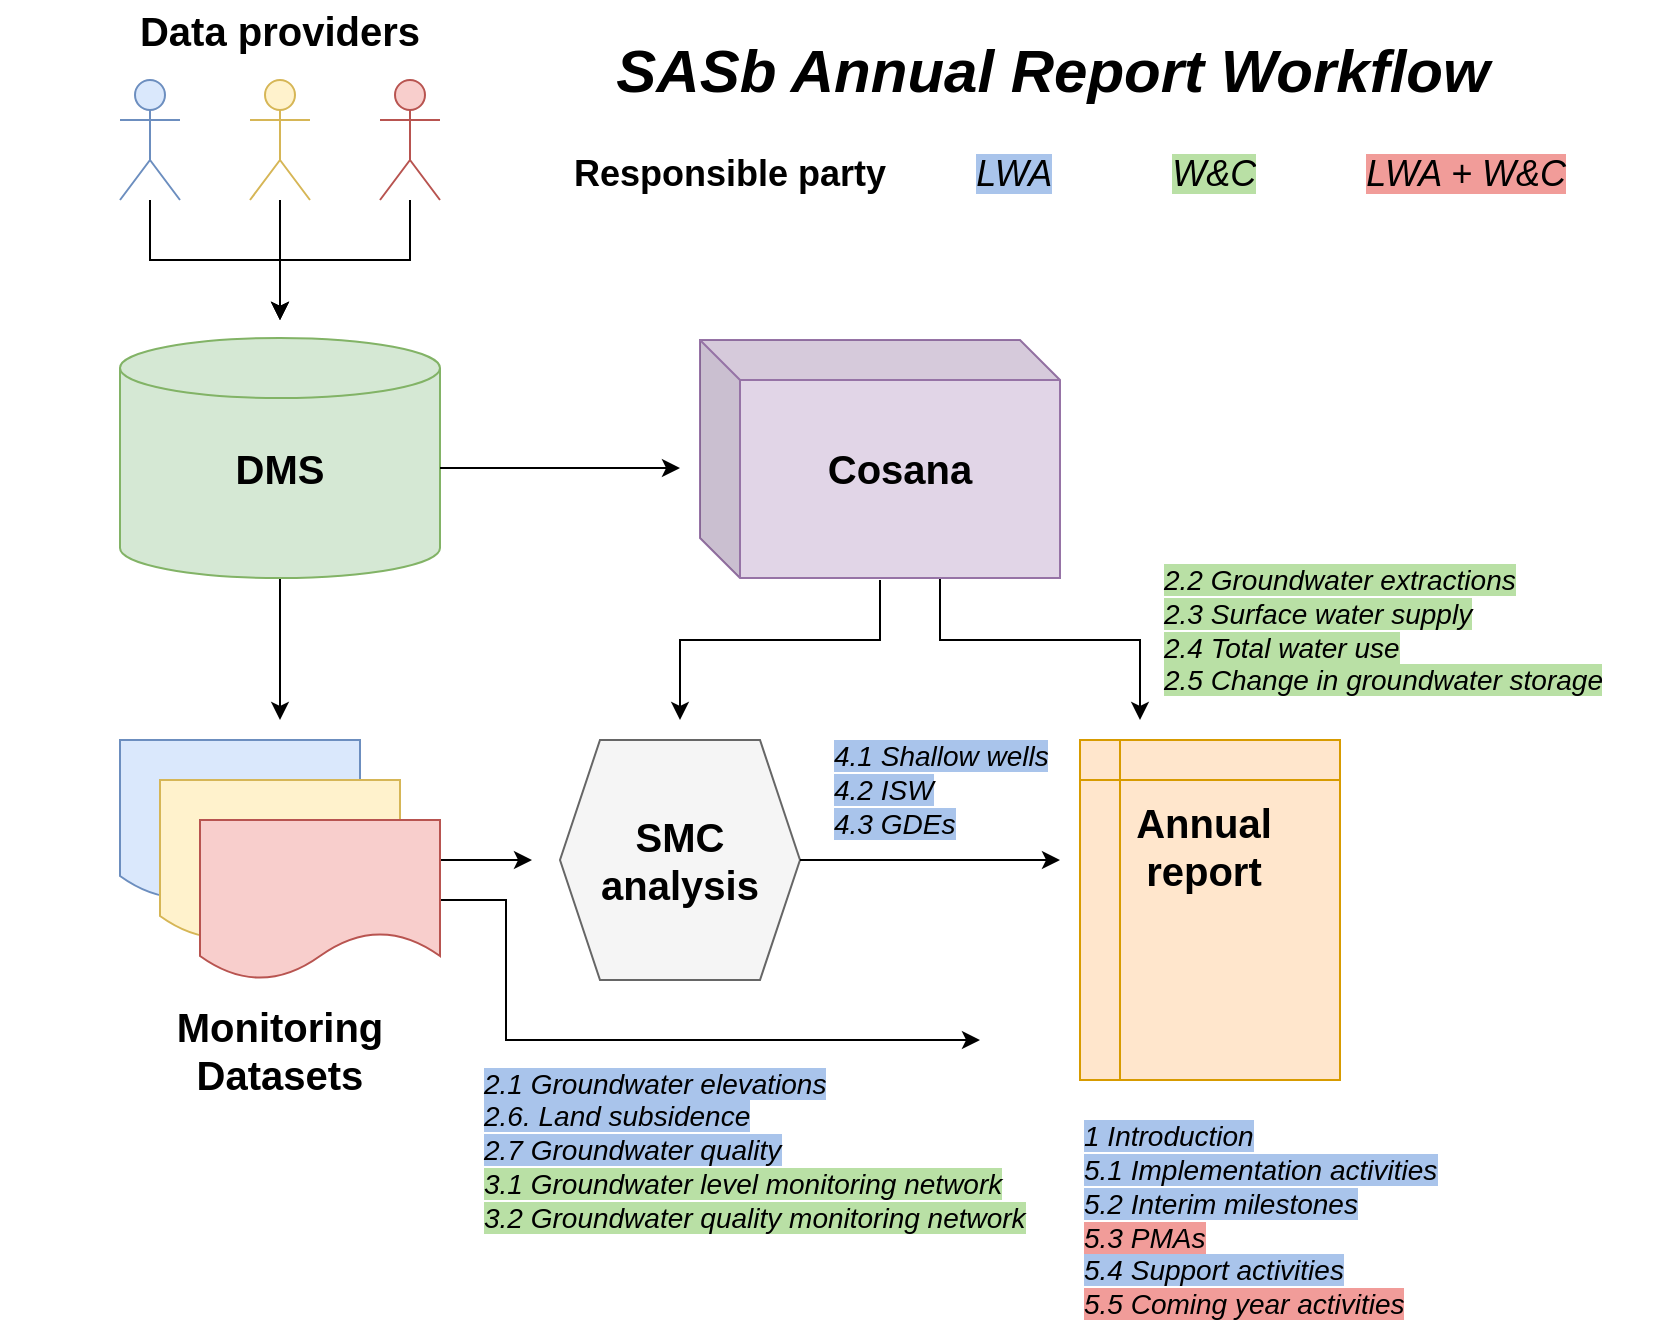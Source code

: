 <mxfile version="15.8.6" type="github">
  <diagram id="TS-0sg0qIK4w21vJPw6Y" name="Page-1">
    <mxGraphModel dx="1250" dy="811" grid="1" gridSize="10" guides="1" tooltips="1" connect="1" arrows="1" fold="1" page="1" pageScale="1" pageWidth="850" pageHeight="1100" math="0" shadow="0">
      <root>
        <mxCell id="0" />
        <mxCell id="1" parent="0" />
        <mxCell id="ibKIXqcFg7Qy6oh_62os-23" value="" style="edgeStyle=orthogonalEdgeStyle;rounded=0;orthogonalLoop=1;jettySize=auto;html=1;fontSize=20;" parent="1" source="ibKIXqcFg7Qy6oh_62os-1" edge="1">
          <mxGeometry relative="1" as="geometry">
            <mxPoint x="160" y="360" as="targetPoint" />
          </mxGeometry>
        </mxCell>
        <mxCell id="ibKIXqcFg7Qy6oh_62os-1" value="" style="shape=cylinder3;whiteSpace=wrap;html=1;boundedLbl=1;backgroundOutline=1;size=15;fillColor=#d5e8d4;strokeColor=#82b366;" parent="1" vertex="1">
          <mxGeometry x="80" y="169" width="160" height="120" as="geometry" />
        </mxCell>
        <mxCell id="ibKIXqcFg7Qy6oh_62os-16" value="" style="edgeStyle=orthogonalEdgeStyle;rounded=0;orthogonalLoop=1;jettySize=auto;html=1;fontSize=20;" parent="1" source="ibKIXqcFg7Qy6oh_62os-2" edge="1">
          <mxGeometry relative="1" as="geometry">
            <mxPoint x="160" y="160" as="targetPoint" />
            <Array as="points">
              <mxPoint x="95" y="130" />
              <mxPoint x="160" y="130" />
            </Array>
          </mxGeometry>
        </mxCell>
        <mxCell id="ibKIXqcFg7Qy6oh_62os-2" value="" style="shape=umlActor;verticalLabelPosition=bottom;verticalAlign=top;html=1;outlineConnect=0;fillColor=#dae8fc;strokeColor=#6c8ebf;" parent="1" vertex="1">
          <mxGeometry x="80" y="40" width="30" height="60" as="geometry" />
        </mxCell>
        <mxCell id="ibKIXqcFg7Qy6oh_62os-17" value="" style="edgeStyle=orthogonalEdgeStyle;rounded=0;orthogonalLoop=1;jettySize=auto;html=1;fontSize=20;" parent="1" source="ibKIXqcFg7Qy6oh_62os-3" edge="1">
          <mxGeometry relative="1" as="geometry">
            <mxPoint x="160" y="160" as="targetPoint" />
          </mxGeometry>
        </mxCell>
        <mxCell id="ibKIXqcFg7Qy6oh_62os-3" value="" style="shape=umlActor;verticalLabelPosition=bottom;verticalAlign=top;html=1;outlineConnect=0;fillColor=#fff2cc;strokeColor=#d6b656;" parent="1" vertex="1">
          <mxGeometry x="145" y="40" width="30" height="60" as="geometry" />
        </mxCell>
        <mxCell id="ibKIXqcFg7Qy6oh_62os-18" value="" style="edgeStyle=orthogonalEdgeStyle;rounded=0;orthogonalLoop=1;jettySize=auto;html=1;fontSize=20;" parent="1" source="ibKIXqcFg7Qy6oh_62os-4" edge="1">
          <mxGeometry relative="1" as="geometry">
            <mxPoint x="160" y="160" as="targetPoint" />
            <Array as="points">
              <mxPoint x="225" y="130" />
              <mxPoint x="160" y="130" />
            </Array>
          </mxGeometry>
        </mxCell>
        <mxCell id="ibKIXqcFg7Qy6oh_62os-4" value="" style="shape=umlActor;verticalLabelPosition=bottom;verticalAlign=top;html=1;outlineConnect=0;fillColor=#f8cecc;strokeColor=#b85450;" parent="1" vertex="1">
          <mxGeometry x="210" y="40" width="30" height="60" as="geometry" />
        </mxCell>
        <mxCell id="ibKIXqcFg7Qy6oh_62os-14" value="&lt;font size=&quot;1&quot;&gt;&lt;b style=&quot;font-size: 20px&quot;&gt;Data providers&lt;/b&gt;&lt;/font&gt;" style="text;html=1;strokeColor=none;fillColor=none;align=center;verticalAlign=middle;whiteSpace=wrap;rounded=0;" parent="1" vertex="1">
          <mxGeometry x="80" width="160" height="30" as="geometry" />
        </mxCell>
        <mxCell id="ibKIXqcFg7Qy6oh_62os-29" value="" style="edgeStyle=orthogonalEdgeStyle;rounded=0;orthogonalLoop=1;jettySize=auto;html=1;fontSize=20;" parent="1" source="ibKIXqcFg7Qy6oh_62os-15" edge="1">
          <mxGeometry relative="1" as="geometry">
            <mxPoint x="360" y="234" as="targetPoint" />
          </mxGeometry>
        </mxCell>
        <mxCell id="ibKIXqcFg7Qy6oh_62os-15" value="&lt;font size=&quot;1&quot;&gt;&lt;b style=&quot;font-size: 20px&quot;&gt;DMS&lt;/b&gt;&lt;/font&gt;" style="text;html=1;strokeColor=none;fillColor=none;align=center;verticalAlign=middle;whiteSpace=wrap;rounded=0;" parent="1" vertex="1">
          <mxGeometry x="80" y="219" width="160" height="30" as="geometry" />
        </mxCell>
        <mxCell id="ibKIXqcFg7Qy6oh_62os-19" value="" style="shape=document;whiteSpace=wrap;html=1;boundedLbl=1;fontSize=20;fillColor=#dae8fc;strokeColor=#6c8ebf;" parent="1" vertex="1">
          <mxGeometry x="80" y="370" width="120" height="80" as="geometry" />
        </mxCell>
        <mxCell id="ibKIXqcFg7Qy6oh_62os-21" value="" style="shape=document;whiteSpace=wrap;html=1;boundedLbl=1;fontSize=20;fillColor=#fff2cc;strokeColor=#d6b656;" parent="1" vertex="1">
          <mxGeometry x="100" y="390" width="120" height="80" as="geometry" />
        </mxCell>
        <mxCell id="ibKIXqcFg7Qy6oh_62os-35" value="" style="edgeStyle=orthogonalEdgeStyle;rounded=0;orthogonalLoop=1;jettySize=auto;html=1;fontSize=20;exitX=1;exitY=0.25;exitDx=0;exitDy=0;" parent="1" source="ibKIXqcFg7Qy6oh_62os-22" edge="1">
          <mxGeometry relative="1" as="geometry">
            <mxPoint x="246" y="430" as="sourcePoint" />
            <mxPoint x="286" y="430" as="targetPoint" />
            <Array as="points" />
          </mxGeometry>
        </mxCell>
        <mxCell id="ibKIXqcFg7Qy6oh_62os-45" value="" style="edgeStyle=orthogonalEdgeStyle;rounded=0;orthogonalLoop=1;jettySize=auto;html=1;fontSize=14;" parent="1" source="ibKIXqcFg7Qy6oh_62os-22" edge="1">
          <mxGeometry relative="1" as="geometry">
            <mxPoint x="510" y="520" as="targetPoint" />
            <Array as="points">
              <mxPoint x="273" y="450" />
              <mxPoint x="273" y="520" />
              <mxPoint x="360" y="520" />
            </Array>
          </mxGeometry>
        </mxCell>
        <mxCell id="ibKIXqcFg7Qy6oh_62os-22" value="" style="shape=document;whiteSpace=wrap;html=1;boundedLbl=1;fontSize=20;fillColor=#f8cecc;strokeColor=#b85450;" parent="1" vertex="1">
          <mxGeometry x="120" y="410" width="120" height="80" as="geometry" />
        </mxCell>
        <mxCell id="ibKIXqcFg7Qy6oh_62os-24" value="&lt;span style=&quot;font-size: 20px&quot;&gt;&lt;b&gt;Monitoring Datasets&lt;/b&gt;&lt;/span&gt;" style="text;html=1;strokeColor=none;fillColor=none;align=center;verticalAlign=middle;whiteSpace=wrap;rounded=0;" parent="1" vertex="1">
          <mxGeometry x="80" y="510" width="160" height="30" as="geometry" />
        </mxCell>
        <mxCell id="ibKIXqcFg7Qy6oh_62os-43" value="" style="edgeStyle=orthogonalEdgeStyle;rounded=0;orthogonalLoop=1;jettySize=auto;html=1;fontSize=20;" parent="1" source="ibKIXqcFg7Qy6oh_62os-26" edge="1">
          <mxGeometry relative="1" as="geometry">
            <mxPoint x="590" y="360" as="targetPoint" />
            <Array as="points">
              <mxPoint x="490" y="320" />
              <mxPoint x="590" y="320" />
              <mxPoint x="590" y="360" />
            </Array>
          </mxGeometry>
        </mxCell>
        <mxCell id="ibKIXqcFg7Qy6oh_62os-26" value="" style="shape=cube;whiteSpace=wrap;html=1;boundedLbl=1;backgroundOutline=1;darkOpacity=0.05;darkOpacity2=0.1;fontSize=20;fillColor=#e1d5e7;strokeColor=#9673a6;" parent="1" vertex="1">
          <mxGeometry x="370" y="170" width="180" height="119" as="geometry" />
        </mxCell>
        <mxCell id="ibKIXqcFg7Qy6oh_62os-33" value="" style="edgeStyle=orthogonalEdgeStyle;rounded=0;orthogonalLoop=1;jettySize=auto;html=1;fontSize=20;" parent="1" edge="1">
          <mxGeometry relative="1" as="geometry">
            <mxPoint x="460" y="290" as="sourcePoint" />
            <mxPoint x="360" y="360" as="targetPoint" />
            <Array as="points">
              <mxPoint x="460" y="290" />
              <mxPoint x="460" y="320" />
              <mxPoint x="360" y="320" />
            </Array>
          </mxGeometry>
        </mxCell>
        <mxCell id="ibKIXqcFg7Qy6oh_62os-27" value="&lt;font size=&quot;1&quot;&gt;&lt;b style=&quot;font-size: 20px&quot;&gt;Cosana&lt;/b&gt;&lt;/font&gt;" style="text;html=1;strokeColor=none;fillColor=none;align=center;verticalAlign=middle;whiteSpace=wrap;rounded=0;" parent="1" vertex="1">
          <mxGeometry x="390" y="219" width="160" height="30" as="geometry" />
        </mxCell>
        <mxCell id="ibKIXqcFg7Qy6oh_62os-30" value="" style="shape=hexagon;perimeter=hexagonPerimeter2;whiteSpace=wrap;html=1;fixedSize=1;fontSize=20;fillColor=#f5f5f5;fontColor=#333333;strokeColor=#666666;" parent="1" vertex="1">
          <mxGeometry x="300" y="370" width="120" height="120" as="geometry" />
        </mxCell>
        <mxCell id="ibKIXqcFg7Qy6oh_62os-41" value="" style="edgeStyle=orthogonalEdgeStyle;rounded=0;orthogonalLoop=1;jettySize=auto;html=1;fontSize=20;" parent="1" edge="1">
          <mxGeometry relative="1" as="geometry">
            <mxPoint x="420" y="430" as="sourcePoint" />
            <mxPoint x="550" y="430" as="targetPoint" />
          </mxGeometry>
        </mxCell>
        <mxCell id="ibKIXqcFg7Qy6oh_62os-31" value="&lt;font size=&quot;1&quot;&gt;&lt;b style=&quot;font-size: 20px&quot;&gt;SMC analysis&lt;/b&gt;&lt;/font&gt;" style="text;html=1;strokeColor=none;fillColor=none;align=center;verticalAlign=middle;whiteSpace=wrap;rounded=0;" parent="1" vertex="1">
          <mxGeometry x="305" y="415" width="110" height="30" as="geometry" />
        </mxCell>
        <mxCell id="ibKIXqcFg7Qy6oh_62os-37" value="" style="shape=internalStorage;whiteSpace=wrap;html=1;backgroundOutline=1;fontSize=20;fillColor=#ffe6cc;strokeColor=#d79b00;" parent="1" vertex="1">
          <mxGeometry x="560" y="370" width="130" height="170" as="geometry" />
        </mxCell>
        <mxCell id="ibKIXqcFg7Qy6oh_62os-38" value="&lt;font size=&quot;1&quot;&gt;&lt;b style=&quot;font-size: 20px&quot;&gt;Annual report&lt;/b&gt;&lt;/font&gt;" style="text;html=1;strokeColor=none;fillColor=none;align=center;verticalAlign=middle;whiteSpace=wrap;rounded=0;" parent="1" vertex="1">
          <mxGeometry x="567" y="408" width="110" height="30" as="geometry" />
        </mxCell>
        <mxCell id="ibKIXqcFg7Qy6oh_62os-44" value="&lt;font style=&quot;font-size: 14px&quot;&gt;&lt;i&gt;&lt;span style=&quot;background-color: rgb(185 , 224 , 165)&quot;&gt;2.2 Groundwater extractions&lt;br&gt;2.3 Surface water supply&lt;br&gt;2.4 Total water use&lt;br&gt;2.5 Change in groundwater storage&lt;/span&gt;&lt;br&gt;&lt;/i&gt;&lt;/font&gt;" style="text;html=1;strokeColor=none;fillColor=none;align=left;verticalAlign=middle;whiteSpace=wrap;rounded=0;" parent="1" vertex="1">
          <mxGeometry x="600" y="300" width="250" height="30" as="geometry" />
        </mxCell>
        <mxCell id="ibKIXqcFg7Qy6oh_62os-46" value="&lt;i&gt;&lt;span style=&quot;background-color: rgb(169 , 196 , 235)&quot;&gt;2.1 Groundwater elevations&lt;br&gt;2.6. Land subsidence&lt;br&gt;2.7 Groundwater quality&lt;/span&gt;&lt;br&gt;&lt;/i&gt;&lt;i&gt;&lt;span style=&quot;background-color: rgb(185 , 224 , 165)&quot;&gt;3.1 Groundwater level monitoring network&lt;br&gt;3.2 Groundwater quality monitoring network&lt;/span&gt;&lt;/i&gt;&lt;i&gt;&lt;br&gt;&lt;/i&gt;" style="text;html=1;strokeColor=none;fillColor=none;align=left;verticalAlign=middle;whiteSpace=wrap;rounded=0;fontSize=14;" parent="1" vertex="1">
          <mxGeometry x="260" y="560" width="280" height="30" as="geometry" />
        </mxCell>
        <mxCell id="ibKIXqcFg7Qy6oh_62os-47" value="&lt;i&gt;&lt;br&gt;&lt;/i&gt;" style="text;html=1;strokeColor=none;fillColor=none;align=left;verticalAlign=middle;whiteSpace=wrap;rounded=0;fontSize=14;" parent="1" vertex="1">
          <mxGeometry x="20" y="560" width="240" height="30" as="geometry" />
        </mxCell>
        <mxCell id="ibKIXqcFg7Qy6oh_62os-48" value="&lt;i&gt;&lt;span style=&quot;background-color: rgb(169 , 196 , 235)&quot;&gt;4.1 Shallow wells&lt;br&gt;4.2 ISW&lt;br&gt;4.3 GDEs&lt;/span&gt;&lt;br&gt;&lt;/i&gt;" style="text;html=1;strokeColor=none;fillColor=none;align=left;verticalAlign=middle;whiteSpace=wrap;rounded=0;fontSize=14;" parent="1" vertex="1">
          <mxGeometry x="435" y="380" width="115" height="30" as="geometry" />
        </mxCell>
        <mxCell id="ibKIXqcFg7Qy6oh_62os-50" value="&lt;i&gt;&lt;span style=&quot;background-color: rgb(169 , 196 , 235)&quot;&gt;1 Introduction&lt;/span&gt;&lt;br&gt;&lt;span style=&quot;background-color: rgb(169 , 196 , 235)&quot;&gt;5.1 Implementation activities&lt;/span&gt;&lt;br&gt;&lt;span style=&quot;background-color: rgb(169 , 196 , 235)&quot;&gt;5.2 Interim milestones&lt;/span&gt;&lt;br&gt;&lt;span style=&quot;background-color: rgb(241 , 156 , 153)&quot;&gt;5.3 PMAs&lt;br&gt;&lt;/span&gt;&lt;span style=&quot;background-color: rgb(169 , 196 , 235)&quot;&gt;5.4 Support activities&lt;/span&gt;&lt;br&gt;&lt;span style=&quot;background-color: rgb(241 , 156 , 153)&quot;&gt;5.5 Coming year activities&lt;/span&gt;&lt;br&gt;&lt;/i&gt;" style="text;html=1;strokeColor=none;fillColor=none;align=left;verticalAlign=middle;whiteSpace=wrap;rounded=0;fontSize=14;" parent="1" vertex="1">
          <mxGeometry x="560" y="560" width="185" height="100" as="geometry" />
        </mxCell>
        <mxCell id="ibKIXqcFg7Qy6oh_62os-51" value="&lt;span style=&quot;color: rgb(0 , 0 , 0) ; font-family: &amp;#34;helvetica&amp;#34; ; font-size: 18px ; letter-spacing: normal ; text-align: left ; text-indent: 0px ; text-transform: none ; word-spacing: 0px&quot;&gt;&lt;span style=&quot;background-color: rgb(255 , 255 , 255)&quot;&gt;&lt;b&gt;Responsible party&amp;nbsp; &amp;nbsp; &amp;nbsp; &amp;nbsp; &amp;nbsp;&lt;/b&gt;&lt;/span&gt;&lt;i style=&quot;font-weight: 400 ; background-color: rgb(169 , 196 , 235)&quot;&gt;LWA&lt;/i&gt;&lt;i style=&quot;font-weight: 400 ; background-color: rgb(255 , 255 , 255)&quot;&gt;&amp;nbsp; &amp;nbsp; &amp;nbsp; &amp;nbsp; &amp;nbsp; &amp;nbsp;&amp;nbsp;&lt;/i&gt;&lt;span style=&quot;font-weight: 400 ; font-style: italic ; background-color: rgb(185 , 224 , 165)&quot;&gt;W&amp;amp;C&lt;/span&gt;&lt;span style=&quot;font-weight: 400 ; font-style: italic ; background-color: rgb(255 , 255 , 255)&quot;&gt;&amp;nbsp; &amp;nbsp; &amp;nbsp; &amp;nbsp; &amp;nbsp; &amp;nbsp;&lt;/span&gt;&lt;span style=&quot;font-weight: 400 ; font-style: italic ; background-color: rgb(241 , 156 , 153)&quot;&gt;LWA + W&amp;amp;C&lt;/span&gt;&lt;br&gt;&lt;/span&gt;" style="text;whiteSpace=wrap;html=1;fontSize=14;fontColor=#00CC00;" parent="1" vertex="1">
          <mxGeometry x="305" y="70" width="510" height="100" as="geometry" />
        </mxCell>
        <mxCell id="ibKIXqcFg7Qy6oh_62os-53" value="&lt;font size=&quot;1&quot;&gt;&lt;span style=&quot;font-size: 30px&quot;&gt;SASb Annual Report Workflow&lt;/span&gt;&lt;/font&gt;" style="text;html=1;strokeColor=none;fillColor=none;align=center;verticalAlign=middle;whiteSpace=wrap;rounded=0;fontStyle=3" parent="1" vertex="1">
          <mxGeometry x="290" y="20" width="512.5" height="30" as="geometry" />
        </mxCell>
      </root>
    </mxGraphModel>
  </diagram>
</mxfile>
